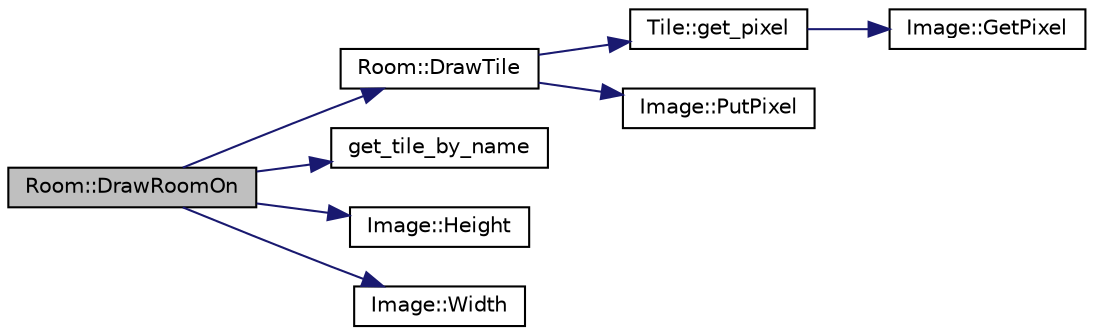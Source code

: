 digraph "Room::DrawRoomOn"
{
 // LATEX_PDF_SIZE
  edge [fontname="Helvetica",fontsize="10",labelfontname="Helvetica",labelfontsize="10"];
  node [fontname="Helvetica",fontsize="10",shape=record];
  rankdir="LR";
  Node1 [label="Room::DrawRoomOn",height=0.2,width=0.4,color="black", fillcolor="grey75", style="filled", fontcolor="black",tooltip=" "];
  Node1 -> Node2 [color="midnightblue",fontsize="10",style="solid",fontname="Helvetica"];
  Node2 [label="Room::DrawTile",height=0.2,width=0.4,color="black", fillcolor="white", style="filled",URL="$classRoom.html#afbe132ba2aae8dc549a7547536d511d8",tooltip=" "];
  Node2 -> Node3 [color="midnightblue",fontsize="10",style="solid",fontname="Helvetica"];
  Node3 [label="Tile::get_pixel",height=0.2,width=0.4,color="black", fillcolor="white", style="filled",URL="$classTile.html#a775e32adf797e243d76ad37a3ee3d941",tooltip=" "];
  Node3 -> Node4 [color="midnightblue",fontsize="10",style="solid",fontname="Helvetica"];
  Node4 [label="Image::GetPixel",height=0.2,width=0.4,color="black", fillcolor="white", style="filled",URL="$structImage.html#a376a8990402b0f5b584281f688bb982e",tooltip=" "];
  Node2 -> Node5 [color="midnightblue",fontsize="10",style="solid",fontname="Helvetica"];
  Node5 [label="Image::PutPixel",height=0.2,width=0.4,color="black", fillcolor="white", style="filled",URL="$structImage.html#ad728f53861c64498690a311abe1667c4",tooltip=" "];
  Node1 -> Node6 [color="midnightblue",fontsize="10",style="solid",fontname="Helvetica"];
  Node6 [label="get_tile_by_name",height=0.2,width=0.4,color="black", fillcolor="white", style="filled",URL="$tile_8cpp.html#ab4f09f79be1300fa8174edd2862c8eb0",tooltip=" "];
  Node1 -> Node7 [color="midnightblue",fontsize="10",style="solid",fontname="Helvetica"];
  Node7 [label="Image::Height",height=0.2,width=0.4,color="black", fillcolor="white", style="filled",URL="$structImage.html#a617543a57fd7abf1a4a052539fe35807",tooltip=" "];
  Node1 -> Node8 [color="midnightblue",fontsize="10",style="solid",fontname="Helvetica"];
  Node8 [label="Image::Width",height=0.2,width=0.4,color="black", fillcolor="white", style="filled",URL="$structImage.html#a191889676e394b6eba27e994edb7e02d",tooltip=" "];
}
